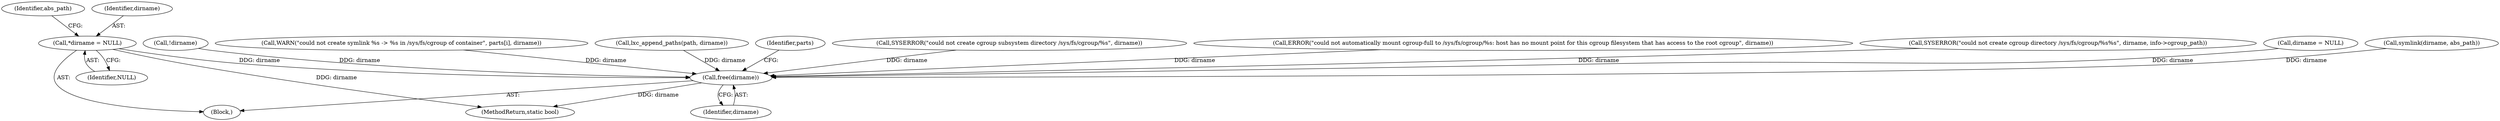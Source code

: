 digraph "0_lxc_592fd47a6245508b79fe6ac819fe6d3b2c1289be@pointer" {
"1000134" [label="(Call,*dirname = NULL)"];
"1000720" [label="(Call,free(dirname))"];
"1000689" [label="(Call,WARN(\"could not create symlink %s -> %s in /sys/fs/cgroup of container\", parts[i], dirname))"];
"1000136" [label="(Identifier,NULL)"];
"1000358" [label="(Call,lxc_append_paths(path, dirname))"];
"1000134" [label="(Call,*dirname = NULL)"];
"1000139" [label="(Identifier,abs_path)"];
"1000723" [label="(Identifier,parts)"];
"1000135" [label="(Identifier,dirname)"];
"1000721" [label="(Identifier,dirname)"];
"1000379" [label="(Call,SYSERROR(\"could not create cgroup subsystem directory /sys/fs/cgroup/%s\", dirname))"];
"1000116" [label="(Block,)"];
"1000416" [label="(Call,ERROR(\"could not automatically mount cgroup-full to /sys/fs/cgroup/%s: host has no mount point for this cgroup filesystem that has access to the root cgroup\", dirname))"];
"1000529" [label="(Call,SYSERROR(\"could not create cgroup directory /sys/fs/cgroup/%s%s\", dirname, info->cgroup_path))"];
"1000704" [label="(Call,dirname = NULL)"];
"1000733" [label="(MethodReturn,static bool)"];
"1000682" [label="(Call,symlink(dirname, abs_path))"];
"1000353" [label="(Call,!dirname)"];
"1000720" [label="(Call,free(dirname))"];
"1000134" -> "1000116"  [label="AST: "];
"1000134" -> "1000136"  [label="CFG: "];
"1000135" -> "1000134"  [label="AST: "];
"1000136" -> "1000134"  [label="AST: "];
"1000139" -> "1000134"  [label="CFG: "];
"1000134" -> "1000733"  [label="DDG: dirname"];
"1000134" -> "1000720"  [label="DDG: dirname"];
"1000720" -> "1000116"  [label="AST: "];
"1000720" -> "1000721"  [label="CFG: "];
"1000721" -> "1000720"  [label="AST: "];
"1000723" -> "1000720"  [label="CFG: "];
"1000720" -> "1000733"  [label="DDG: dirname"];
"1000682" -> "1000720"  [label="DDG: dirname"];
"1000529" -> "1000720"  [label="DDG: dirname"];
"1000704" -> "1000720"  [label="DDG: dirname"];
"1000416" -> "1000720"  [label="DDG: dirname"];
"1000353" -> "1000720"  [label="DDG: dirname"];
"1000379" -> "1000720"  [label="DDG: dirname"];
"1000689" -> "1000720"  [label="DDG: dirname"];
"1000358" -> "1000720"  [label="DDG: dirname"];
}
